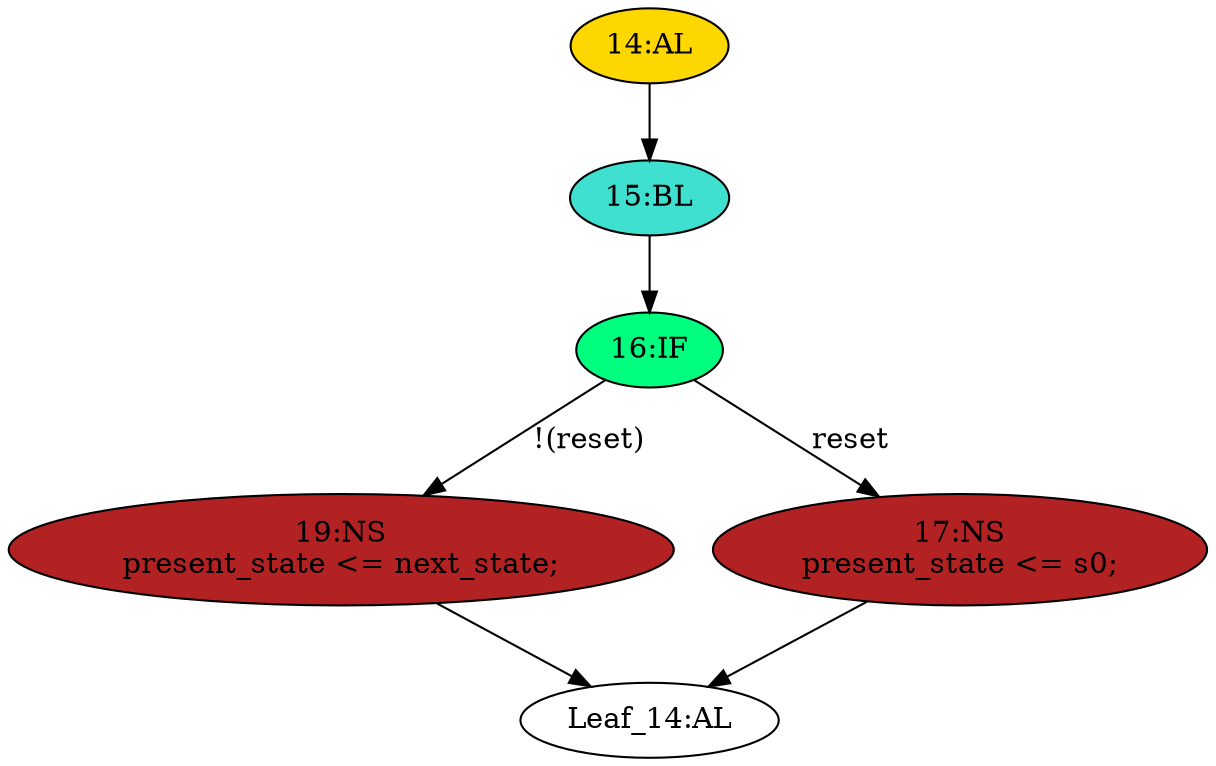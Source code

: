 strict digraph "" {
	node [label="\N"];
	"16:IF"	[ast="<pyverilog.vparser.ast.IfStatement object at 0x7fd36a6e8f10>",
		fillcolor=springgreen,
		label="16:IF",
		statements="[]",
		style=filled,
		typ=IfStatement];
	"19:NS"	[ast="<pyverilog.vparser.ast.NonblockingSubstitution object at 0x7fd36a6c5090>",
		fillcolor=firebrick,
		label="19:NS
present_state <= next_state;",
		statements="[<pyverilog.vparser.ast.NonblockingSubstitution object at 0x7fd36a6c5090>]",
		style=filled,
		typ=NonblockingSubstitution];
	"16:IF" -> "19:NS"	[cond="['reset']",
		label="!(reset)",
		lineno=16];
	"17:NS"	[ast="<pyverilog.vparser.ast.NonblockingSubstitution object at 0x7fd36a6c5290>",
		fillcolor=firebrick,
		label="17:NS
present_state <= s0;",
		statements="[<pyverilog.vparser.ast.NonblockingSubstitution object at 0x7fd36a6c5290>]",
		style=filled,
		typ=NonblockingSubstitution];
	"16:IF" -> "17:NS"	[cond="['reset']",
		label=reset,
		lineno=16];
	"15:BL"	[ast="<pyverilog.vparser.ast.Block object at 0x7fd36a6c5450>",
		fillcolor=turquoise,
		label="15:BL",
		statements="[]",
		style=filled,
		typ=Block];
	"15:BL" -> "16:IF"	[cond="[]",
		lineno=None];
	"14:AL"	[ast="<pyverilog.vparser.ast.Always object at 0x7fd36a6c5490>",
		clk_sens=True,
		fillcolor=gold,
		label="14:AL",
		sens="['clk']",
		statements="[]",
		style=filled,
		typ=Always,
		use_var="['reset', 'next_state']"];
	"14:AL" -> "15:BL"	[cond="[]",
		lineno=None];
	"Leaf_14:AL"	[def_var="['present_state']",
		label="Leaf_14:AL"];
	"19:NS" -> "Leaf_14:AL"	[cond="[]",
		lineno=None];
	"17:NS" -> "Leaf_14:AL"	[cond="[]",
		lineno=None];
}

